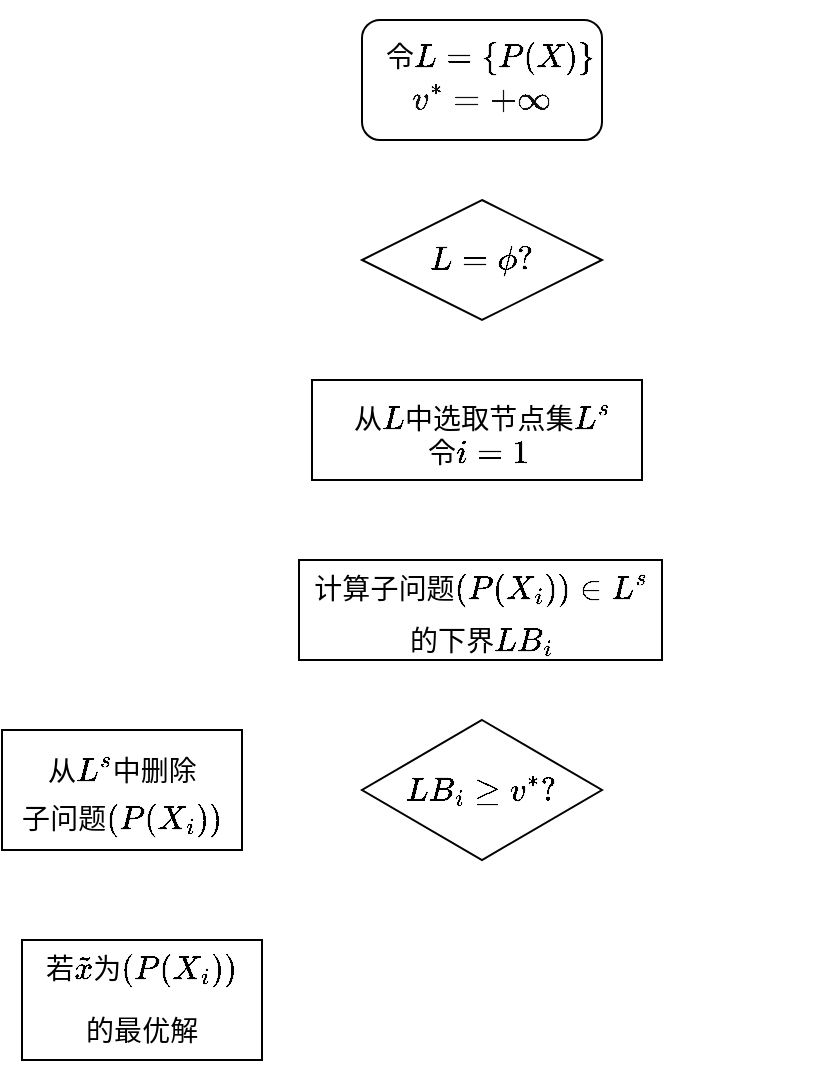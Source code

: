 <mxfile version="24.4.8" type="github">
  <diagram id="C5RBs43oDa-KdzZeNtuy" name="Page-1">
    <mxGraphModel dx="716" dy="406" grid="1" gridSize="10" guides="1" tooltips="1" connect="1" arrows="1" fold="1" page="1" pageScale="1" pageWidth="827" pageHeight="1169" math="1" shadow="0">
      <root>
        <mxCell id="WIyWlLk6GJQsqaUBKTNV-0" />
        <mxCell id="WIyWlLk6GJQsqaUBKTNV-1" parent="WIyWlLk6GJQsqaUBKTNV-0" />
        <mxCell id="N0qDIQoG9qAkmdBS3vQT-0" value="" style="rounded=1;whiteSpace=wrap;html=1;" vertex="1" parent="WIyWlLk6GJQsqaUBKTNV-1">
          <mxGeometry x="280" y="50" width="120" height="60" as="geometry" />
        </mxCell>
        <mxCell id="N0qDIQoG9qAkmdBS3vQT-3" value="&lt;span style=&quot;text-align: left; background-color: rgb(255, 255, 255); font-size: 14px;&quot;&gt;&lt;font style=&quot;font-size: 14px;&quot; face=&quot;-apple-system, Roboto, SegoeUI, Segoe UI, Helvetica Neue, Helvetica, Microsoft YaHei, Meiryo UI, Meiryo, Arial Unicode MS, sans-serif&quot; color=&quot;#111111&quot;&gt;$$v^* = +\infty$$&lt;/font&gt;&lt;/span&gt;" style="text;html=1;align=center;verticalAlign=middle;whiteSpace=wrap;rounded=0;fontSize=14;" vertex="1" parent="WIyWlLk6GJQsqaUBKTNV-1">
          <mxGeometry x="295" y="80" width="90" height="20" as="geometry" />
        </mxCell>
        <mxCell id="N0qDIQoG9qAkmdBS3vQT-4" value="$$令L = \{P(X)\}$$" style="text;whiteSpace=wrap;fontSize=14;" vertex="1" parent="WIyWlLk6GJQsqaUBKTNV-1">
          <mxGeometry x="290" y="40" width="220" height="50" as="geometry" />
        </mxCell>
        <mxCell id="N0qDIQoG9qAkmdBS3vQT-5" value="" style="rhombus;whiteSpace=wrap;html=1;" vertex="1" parent="WIyWlLk6GJQsqaUBKTNV-1">
          <mxGeometry x="280" y="140" width="120" height="60" as="geometry" />
        </mxCell>
        <mxCell id="N0qDIQoG9qAkmdBS3vQT-7" value="$$L=\phi?$$" style="text;html=1;align=center;verticalAlign=middle;whiteSpace=wrap;rounded=0;fontSize=14;" vertex="1" parent="WIyWlLk6GJQsqaUBKTNV-1">
          <mxGeometry x="310" y="155" width="60" height="30" as="geometry" />
        </mxCell>
        <mxCell id="N0qDIQoG9qAkmdBS3vQT-8" value="" style="rounded=0;whiteSpace=wrap;html=1;" vertex="1" parent="WIyWlLk6GJQsqaUBKTNV-1">
          <mxGeometry x="255" y="230" width="165" height="50" as="geometry" />
        </mxCell>
        <mxCell id="N0qDIQoG9qAkmdBS3vQT-9" value="$$从L中选取节点集L^s$$" style="text;align=center;verticalAlign=middle;rounded=0;html=1;fontSize=14;" vertex="1" parent="WIyWlLk6GJQsqaUBKTNV-1">
          <mxGeometry x="247" y="230" width="186" height="37.5" as="geometry" />
        </mxCell>
        <mxCell id="N0qDIQoG9qAkmdBS3vQT-10" value="$$令i=1$$&lt;div style=&quot;font-size: 14px;&quot;&gt;&lt;br style=&quot;font-size: 14px;&quot;&gt;&lt;/div&gt;" style="text;html=1;align=center;verticalAlign=middle;whiteSpace=wrap;rounded=0;fontSize=14;" vertex="1" parent="WIyWlLk6GJQsqaUBKTNV-1">
          <mxGeometry x="307.5" y="260" width="60" height="30" as="geometry" />
        </mxCell>
        <mxCell id="N0qDIQoG9qAkmdBS3vQT-11" value="" style="rounded=0;whiteSpace=wrap;html=1;" vertex="1" parent="WIyWlLk6GJQsqaUBKTNV-1">
          <mxGeometry x="248.5" y="320" width="181.5" height="50" as="geometry" />
        </mxCell>
        <mxCell id="N0qDIQoG9qAkmdBS3vQT-12" value="$$计算子问题(P(X_i)) \in L^s$$" style="text;html=1;align=center;verticalAlign=middle;whiteSpace=wrap;rounded=0;fontSize=14;" vertex="1" parent="WIyWlLk6GJQsqaUBKTNV-1">
          <mxGeometry x="310" y="320" width="60" height="30" as="geometry" />
        </mxCell>
        <mxCell id="N0qDIQoG9qAkmdBS3vQT-13" value="$$的下界LB_i$$" style="text;html=1;align=center;verticalAlign=middle;whiteSpace=wrap;rounded=0;fontSize=14;" vertex="1" parent="WIyWlLk6GJQsqaUBKTNV-1">
          <mxGeometry x="290" y="350" width="100" height="20" as="geometry" />
        </mxCell>
        <mxCell id="N0qDIQoG9qAkmdBS3vQT-14" value="" style="rhombus;whiteSpace=wrap;html=1;" vertex="1" parent="WIyWlLk6GJQsqaUBKTNV-1">
          <mxGeometry x="280" y="400" width="120" height="70" as="geometry" />
        </mxCell>
        <mxCell id="N0qDIQoG9qAkmdBS3vQT-15" value="$$LB_i \ge v^*?$$" style="text;html=1;align=center;verticalAlign=middle;whiteSpace=wrap;rounded=0;fontSize=14;" vertex="1" parent="WIyWlLk6GJQsqaUBKTNV-1">
          <mxGeometry x="310" y="420" width="60" height="30" as="geometry" />
        </mxCell>
        <mxCell id="N0qDIQoG9qAkmdBS3vQT-16" value="" style="rounded=0;whiteSpace=wrap;html=1;" vertex="1" parent="WIyWlLk6GJQsqaUBKTNV-1">
          <mxGeometry x="100" y="405" width="120" height="60" as="geometry" />
        </mxCell>
        <mxCell id="N0qDIQoG9qAkmdBS3vQT-17" value="$$从L^s中删除$$" style="text;html=1;align=center;verticalAlign=middle;whiteSpace=wrap;rounded=0;fontSize=14;" vertex="1" parent="WIyWlLk6GJQsqaUBKTNV-1">
          <mxGeometry x="130" y="410" width="60" height="30" as="geometry" />
        </mxCell>
        <mxCell id="N0qDIQoG9qAkmdBS3vQT-18" value="$$子问题(P(X_i))$$" style="text;html=1;align=center;verticalAlign=middle;whiteSpace=wrap;rounded=0;fontSize=14;" vertex="1" parent="WIyWlLk6GJQsqaUBKTNV-1">
          <mxGeometry x="130" y="435" width="60" height="30" as="geometry" />
        </mxCell>
        <mxCell id="N0qDIQoG9qAkmdBS3vQT-19" value="" style="rounded=0;whiteSpace=wrap;html=1;" vertex="1" parent="WIyWlLk6GJQsqaUBKTNV-1">
          <mxGeometry x="110" y="510" width="120" height="60" as="geometry" />
        </mxCell>
        <mxCell id="N0qDIQoG9qAkmdBS3vQT-20" value="$$若\tilde{x}为(P(X_i))$$" style="text;html=1;align=center;verticalAlign=middle;whiteSpace=wrap;rounded=0;fontSize=14;" vertex="1" parent="WIyWlLk6GJQsqaUBKTNV-1">
          <mxGeometry x="140" y="510" width="60" height="30" as="geometry" />
        </mxCell>
        <mxCell id="N0qDIQoG9qAkmdBS3vQT-21" value="$$的最优解$$" style="text;html=1;align=center;verticalAlign=middle;whiteSpace=wrap;rounded=0;fontSize=14;" vertex="1" parent="WIyWlLk6GJQsqaUBKTNV-1">
          <mxGeometry x="140" y="540" width="60" height="30" as="geometry" />
        </mxCell>
      </root>
    </mxGraphModel>
  </diagram>
</mxfile>
